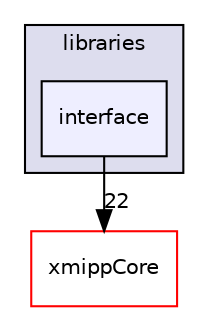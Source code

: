 digraph "xmipp/libraries/interface" {
  compound=true
  node [ fontsize="10", fontname="Helvetica"];
  edge [ labelfontsize="10", labelfontname="Helvetica"];
  subgraph clusterdir_29dba3f3840f20df3b04d1972e99046b {
    graph [ bgcolor="#ddddee", pencolor="black", label="libraries" fontname="Helvetica", fontsize="10", URL="dir_29dba3f3840f20df3b04d1972e99046b.html"]
  dir_5218c976bf92c8785e4f4d411bbf7632 [shape=box, label="interface", style="filled", fillcolor="#eeeeff", pencolor="black", URL="dir_5218c976bf92c8785e4f4d411bbf7632.html"];
  }
  dir_ce4d0d8fc85c2c70612466225bfce71d [shape=box label="xmippCore" fillcolor="white" style="filled" color="red" URL="dir_ce4d0d8fc85c2c70612466225bfce71d.html"];
  dir_5218c976bf92c8785e4f4d411bbf7632->dir_ce4d0d8fc85c2c70612466225bfce71d [headlabel="22", labeldistance=1.5 headhref="dir_000274_000267.html"];
}
